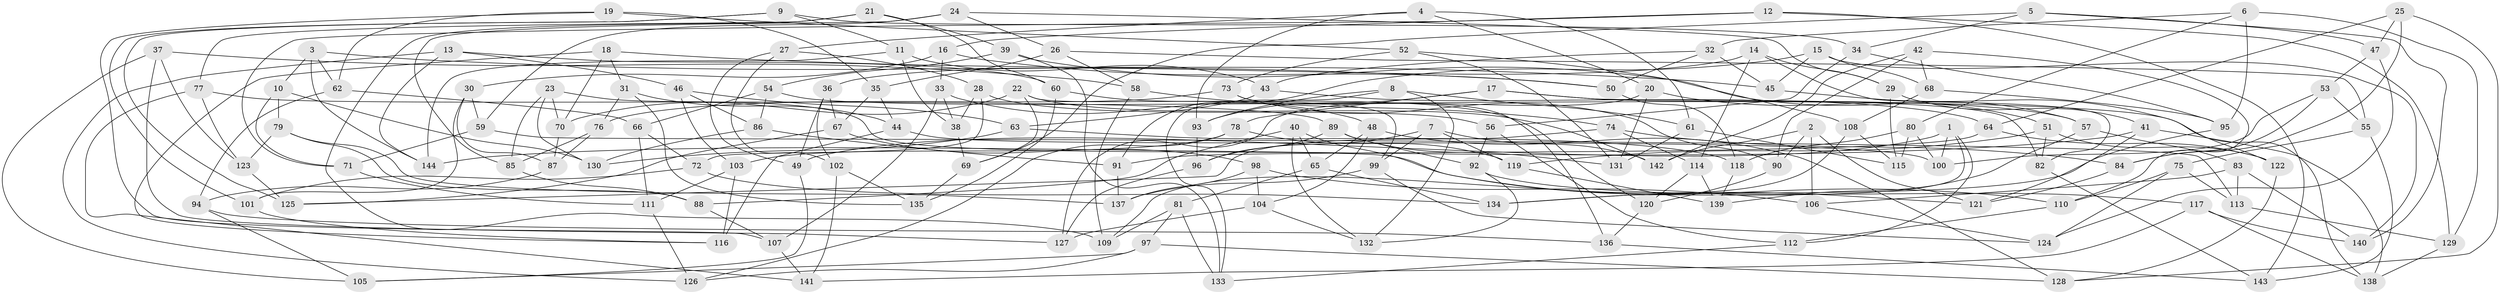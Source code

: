 // coarse degree distribution, {6: 0.6136363636363636, 4: 0.36363636363636365, 5: 0.022727272727272728}
// Generated by graph-tools (version 1.1) at 2025/24/03/03/25 07:24:29]
// undirected, 144 vertices, 288 edges
graph export_dot {
graph [start="1"]
  node [color=gray90,style=filled];
  1;
  2;
  3;
  4;
  5;
  6;
  7;
  8;
  9;
  10;
  11;
  12;
  13;
  14;
  15;
  16;
  17;
  18;
  19;
  20;
  21;
  22;
  23;
  24;
  25;
  26;
  27;
  28;
  29;
  30;
  31;
  32;
  33;
  34;
  35;
  36;
  37;
  38;
  39;
  40;
  41;
  42;
  43;
  44;
  45;
  46;
  47;
  48;
  49;
  50;
  51;
  52;
  53;
  54;
  55;
  56;
  57;
  58;
  59;
  60;
  61;
  62;
  63;
  64;
  65;
  66;
  67;
  68;
  69;
  70;
  71;
  72;
  73;
  74;
  75;
  76;
  77;
  78;
  79;
  80;
  81;
  82;
  83;
  84;
  85;
  86;
  87;
  88;
  89;
  90;
  91;
  92;
  93;
  94;
  95;
  96;
  97;
  98;
  99;
  100;
  101;
  102;
  103;
  104;
  105;
  106;
  107;
  108;
  109;
  110;
  111;
  112;
  113;
  114;
  115;
  116;
  117;
  118;
  119;
  120;
  121;
  122;
  123;
  124;
  125;
  126;
  127;
  128;
  129;
  130;
  131;
  132;
  133;
  134;
  135;
  136;
  137;
  138;
  139;
  140;
  141;
  142;
  143;
  144;
  1 -- 100;
  1 -- 49;
  1 -- 112;
  1 -- 134;
  2 -- 142;
  2 -- 90;
  2 -- 121;
  2 -- 106;
  3 -- 10;
  3 -- 50;
  3 -- 144;
  3 -- 62;
  4 -- 93;
  4 -- 20;
  4 -- 61;
  4 -- 27;
  5 -- 140;
  5 -- 34;
  5 -- 69;
  5 -- 47;
  6 -- 129;
  6 -- 80;
  6 -- 32;
  6 -- 95;
  7 -- 96;
  7 -- 119;
  7 -- 142;
  7 -- 99;
  8 -- 93;
  8 -- 132;
  8 -- 61;
  8 -- 133;
  9 -- 125;
  9 -- 11;
  9 -- 101;
  9 -- 34;
  10 -- 71;
  10 -- 79;
  10 -- 130;
  11 -- 144;
  11 -- 43;
  11 -- 38;
  12 -- 16;
  12 -- 129;
  12 -- 71;
  12 -- 143;
  13 -- 144;
  13 -- 46;
  13 -- 60;
  13 -- 126;
  14 -- 29;
  14 -- 36;
  14 -- 82;
  14 -- 114;
  15 -- 68;
  15 -- 45;
  15 -- 91;
  15 -- 140;
  16 -- 50;
  16 -- 30;
  16 -- 33;
  17 -- 93;
  17 -- 78;
  17 -- 82;
  17 -- 57;
  18 -- 116;
  18 -- 31;
  18 -- 70;
  18 -- 45;
  19 -- 107;
  19 -- 52;
  19 -- 35;
  19 -- 62;
  20 -- 127;
  20 -- 131;
  20 -- 51;
  21 -- 60;
  21 -- 39;
  21 -- 109;
  21 -- 77;
  22 -- 69;
  22 -- 70;
  22 -- 99;
  22 -- 142;
  23 -- 110;
  23 -- 130;
  23 -- 85;
  23 -- 70;
  24 -- 26;
  24 -- 85;
  24 -- 59;
  24 -- 29;
  25 -- 84;
  25 -- 64;
  25 -- 128;
  25 -- 47;
  26 -- 55;
  26 -- 35;
  26 -- 58;
  27 -- 102;
  27 -- 28;
  27 -- 49;
  28 -- 56;
  28 -- 72;
  28 -- 38;
  29 -- 41;
  29 -- 115;
  30 -- 101;
  30 -- 87;
  30 -- 59;
  31 -- 135;
  31 -- 44;
  31 -- 76;
  32 -- 50;
  32 -- 45;
  32 -- 43;
  33 -- 48;
  33 -- 107;
  33 -- 38;
  34 -- 95;
  34 -- 56;
  35 -- 67;
  35 -- 44;
  36 -- 67;
  36 -- 49;
  36 -- 102;
  37 -- 127;
  37 -- 123;
  37 -- 105;
  37 -- 58;
  38 -- 69;
  39 -- 133;
  39 -- 54;
  39 -- 57;
  40 -- 65;
  40 -- 132;
  40 -- 88;
  40 -- 121;
  41 -- 138;
  41 -- 121;
  41 -- 144;
  42 -- 68;
  42 -- 110;
  42 -- 142;
  42 -- 90;
  43 -- 64;
  43 -- 63;
  44 -- 100;
  44 -- 116;
  45 -- 122;
  46 -- 103;
  46 -- 86;
  46 -- 63;
  47 -- 124;
  47 -- 53;
  48 -- 128;
  48 -- 104;
  48 -- 65;
  49 -- 105;
  50 -- 118;
  51 -- 82;
  51 -- 119;
  51 -- 122;
  52 -- 108;
  52 -- 73;
  52 -- 131;
  53 -- 55;
  53 -- 84;
  53 -- 100;
  54 -- 138;
  54 -- 66;
  54 -- 86;
  55 -- 143;
  55 -- 75;
  56 -- 92;
  56 -- 112;
  57 -- 83;
  57 -- 139;
  58 -- 109;
  58 -- 74;
  59 -- 113;
  59 -- 71;
  60 -- 120;
  60 -- 135;
  61 -- 115;
  61 -- 131;
  62 -- 94;
  62 -- 66;
  63 -- 118;
  63 -- 130;
  64 -- 122;
  64 -- 91;
  65 -- 81;
  65 -- 134;
  66 -- 72;
  66 -- 111;
  67 -- 98;
  67 -- 125;
  68 -- 108;
  68 -- 95;
  69 -- 135;
  70 -- 87;
  71 -- 111;
  72 -- 101;
  72 -- 134;
  73 -- 76;
  73 -- 136;
  73 -- 90;
  74 -- 84;
  74 -- 125;
  74 -- 114;
  75 -- 110;
  75 -- 124;
  75 -- 113;
  76 -- 87;
  76 -- 85;
  77 -- 123;
  77 -- 141;
  77 -- 89;
  78 -- 103;
  78 -- 126;
  78 -- 119;
  79 -- 123;
  79 -- 88;
  79 -- 137;
  80 -- 115;
  80 -- 118;
  80 -- 100;
  81 -- 133;
  81 -- 109;
  81 -- 97;
  82 -- 143;
  83 -- 113;
  83 -- 140;
  83 -- 106;
  84 -- 121;
  85 -- 88;
  86 -- 91;
  86 -- 130;
  87 -- 94;
  88 -- 107;
  89 -- 92;
  89 -- 96;
  89 -- 131;
  90 -- 120;
  91 -- 137;
  92 -- 117;
  92 -- 132;
  93 -- 96;
  94 -- 105;
  94 -- 136;
  95 -- 134;
  96 -- 127;
  97 -- 128;
  97 -- 105;
  97 -- 126;
  98 -- 137;
  98 -- 104;
  98 -- 106;
  99 -- 124;
  99 -- 137;
  101 -- 116;
  102 -- 135;
  102 -- 141;
  103 -- 116;
  103 -- 111;
  104 -- 127;
  104 -- 132;
  106 -- 124;
  107 -- 141;
  108 -- 115;
  108 -- 109;
  110 -- 112;
  111 -- 126;
  112 -- 133;
  113 -- 129;
  114 -- 139;
  114 -- 120;
  117 -- 138;
  117 -- 141;
  117 -- 140;
  118 -- 139;
  119 -- 139;
  120 -- 136;
  122 -- 128;
  123 -- 125;
  129 -- 138;
  136 -- 143;
}
